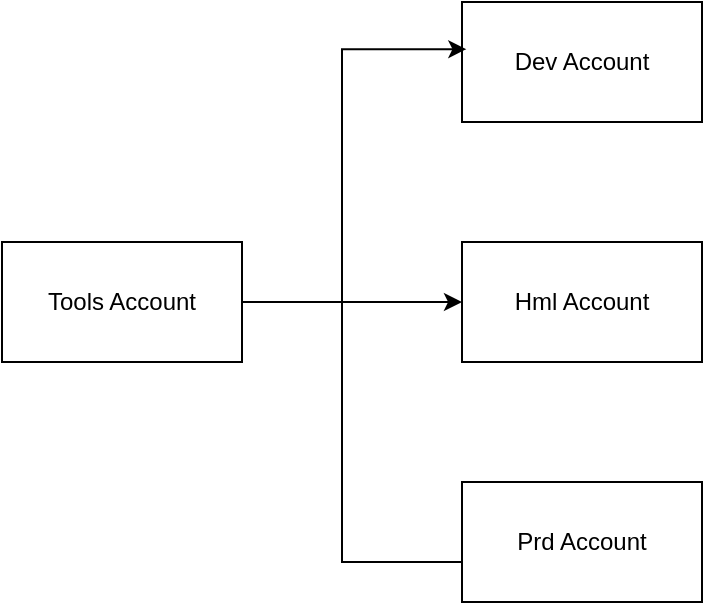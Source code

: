 <mxfile version="23.0.2" type="github">
  <diagram name="Página-1" id="hRBME6XwHFd2YmtKPqYF">
    <mxGraphModel dx="2266" dy="911" grid="1" gridSize="10" guides="1" tooltips="1" connect="1" arrows="1" fold="1" page="1" pageScale="1" pageWidth="827" pageHeight="1169" math="0" shadow="0">
      <root>
        <mxCell id="0" />
        <mxCell id="1" parent="0" />
        <mxCell id="xgkg1ik2WuQU4PhFaWCf-5" style="edgeStyle=orthogonalEdgeStyle;rounded=0;orthogonalLoop=1;jettySize=auto;html=1;entryX=0;entryY=0.5;entryDx=0;entryDy=0;" edge="1" parent="1" source="xgkg1ik2WuQU4PhFaWCf-1" target="xgkg1ik2WuQU4PhFaWCf-3">
          <mxGeometry relative="1" as="geometry" />
        </mxCell>
        <mxCell id="xgkg1ik2WuQU4PhFaWCf-7" style="edgeStyle=orthogonalEdgeStyle;rounded=0;orthogonalLoop=1;jettySize=auto;html=1;entryX=0;entryY=0.75;entryDx=0;entryDy=0;" edge="1" parent="1" source="xgkg1ik2WuQU4PhFaWCf-1" target="xgkg1ik2WuQU4PhFaWCf-2">
          <mxGeometry relative="1" as="geometry">
            <Array as="points">
              <mxPoint x="250" y="280" />
              <mxPoint x="250" y="410" />
              <mxPoint x="320" y="410" />
            </Array>
          </mxGeometry>
        </mxCell>
        <mxCell id="xgkg1ik2WuQU4PhFaWCf-1" value="Tools Account" style="rounded=0;whiteSpace=wrap;html=1;" vertex="1" parent="1">
          <mxGeometry x="80" y="250" width="120" height="60" as="geometry" />
        </mxCell>
        <mxCell id="xgkg1ik2WuQU4PhFaWCf-2" value="Prd Account" style="rounded=0;whiteSpace=wrap;html=1;" vertex="1" parent="1">
          <mxGeometry x="310" y="370" width="120" height="60" as="geometry" />
        </mxCell>
        <mxCell id="xgkg1ik2WuQU4PhFaWCf-3" value="Hml Account" style="rounded=0;whiteSpace=wrap;html=1;" vertex="1" parent="1">
          <mxGeometry x="310" y="250" width="120" height="60" as="geometry" />
        </mxCell>
        <mxCell id="xgkg1ik2WuQU4PhFaWCf-4" value="Dev Account" style="rounded=0;whiteSpace=wrap;html=1;" vertex="1" parent="1">
          <mxGeometry x="310" y="130" width="120" height="60" as="geometry" />
        </mxCell>
        <mxCell id="xgkg1ik2WuQU4PhFaWCf-6" style="edgeStyle=orthogonalEdgeStyle;rounded=0;orthogonalLoop=1;jettySize=auto;html=1;entryX=0.018;entryY=0.393;entryDx=0;entryDy=0;entryPerimeter=0;" edge="1" parent="1" source="xgkg1ik2WuQU4PhFaWCf-1" target="xgkg1ik2WuQU4PhFaWCf-4">
          <mxGeometry relative="1" as="geometry">
            <Array as="points">
              <mxPoint x="250" y="280" />
              <mxPoint x="250" y="154" />
            </Array>
          </mxGeometry>
        </mxCell>
      </root>
    </mxGraphModel>
  </diagram>
</mxfile>
